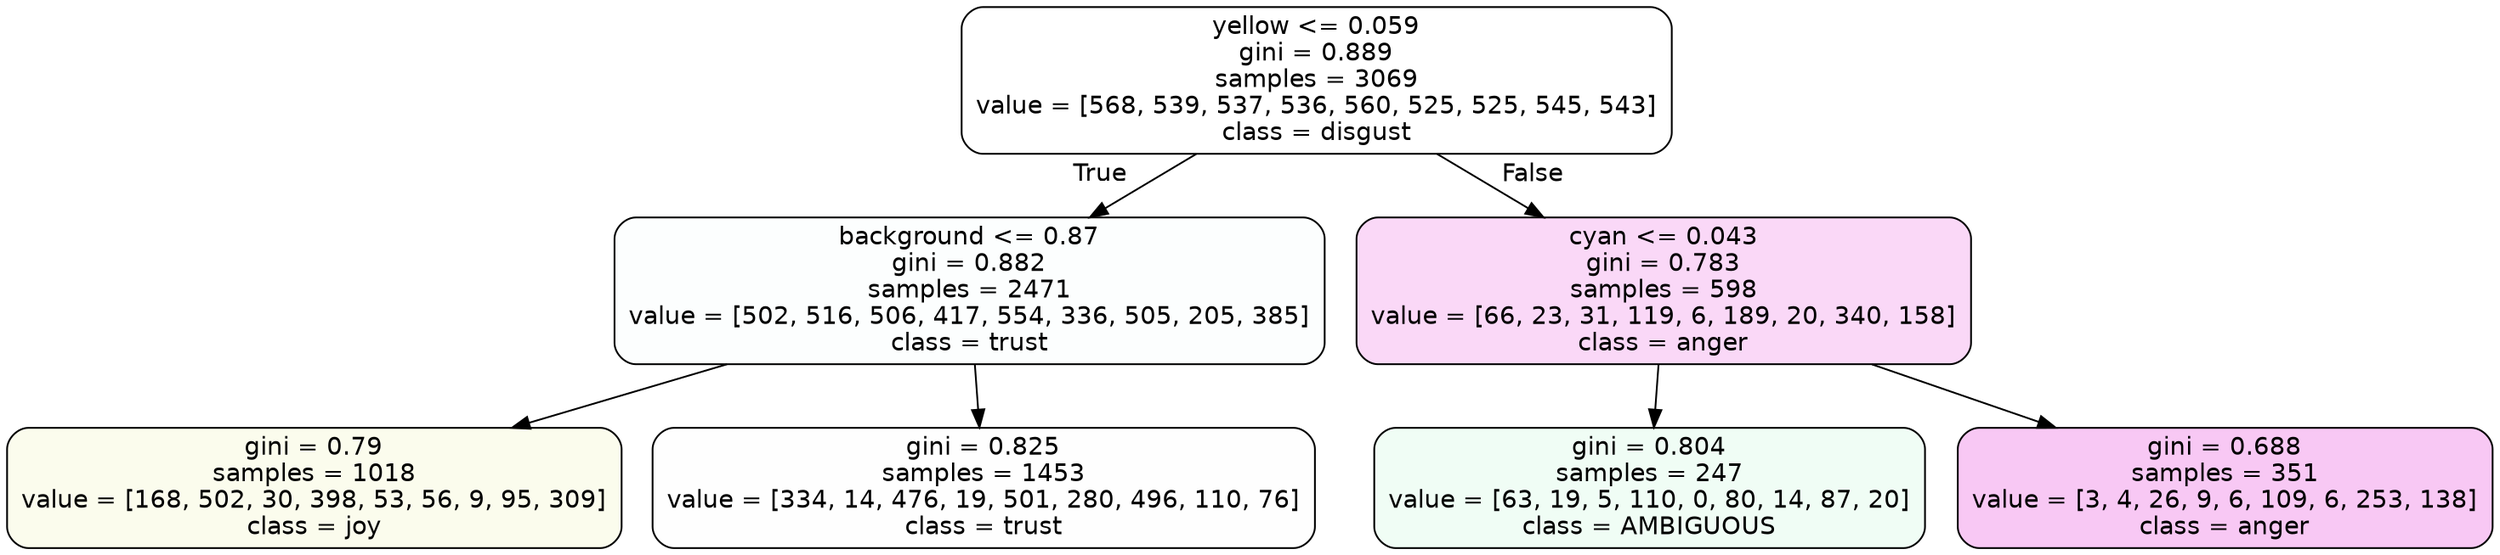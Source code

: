 digraph Tree {
node [shape=box, style="filled, rounded", color="black", fontname=helvetica] ;
edge [fontname=helvetica] ;
0 [label="yellow <= 0.059\ngini = 0.889\nsamples = 3069\nvalue = [568, 539, 537, 536, 560, 525, 525, 545, 543]\nclass = disgust", fillcolor="#e5813900"] ;
1 [label="background <= 0.87\ngini = 0.882\nsamples = 2471\nvalue = [502, 516, 506, 417, 554, 336, 505, 205, 385]\nclass = trust", fillcolor="#39d7e503"] ;
0 -> 1 [labeldistance=2.5, labelangle=45, headlabel="True"] ;
2 [label="gini = 0.79\nsamples = 1018\nvalue = [168, 502, 30, 398, 53, 56, 9, 95, 309]\nclass = joy", fillcolor="#d7e53916"] ;
1 -> 2 ;
3 [label="gini = 0.825\nsamples = 1453\nvalue = [334, 14, 476, 19, 501, 280, 496, 110, 76]\nclass = trust", fillcolor="#39d7e501"] ;
1 -> 3 ;
4 [label="cyan <= 0.043\ngini = 0.783\nsamples = 598\nvalue = [66, 23, 31, 119, 6, 189, 20, 340, 158]\nclass = anger", fillcolor="#e539d732"] ;
0 -> 4 [labeldistance=2.5, labelangle=-45, headlabel="False"] ;
5 [label="gini = 0.804\nsamples = 247\nvalue = [63, 19, 5, 110, 0, 80, 14, 87, 20]\nclass = AMBIGUOUS", fillcolor="#39e58113"] ;
4 -> 5 ;
6 [label="gini = 0.688\nsamples = 351\nvalue = [3, 4, 26, 9, 6, 109, 6, 253, 138]\nclass = anger", fillcolor="#e539d746"] ;
4 -> 6 ;
}